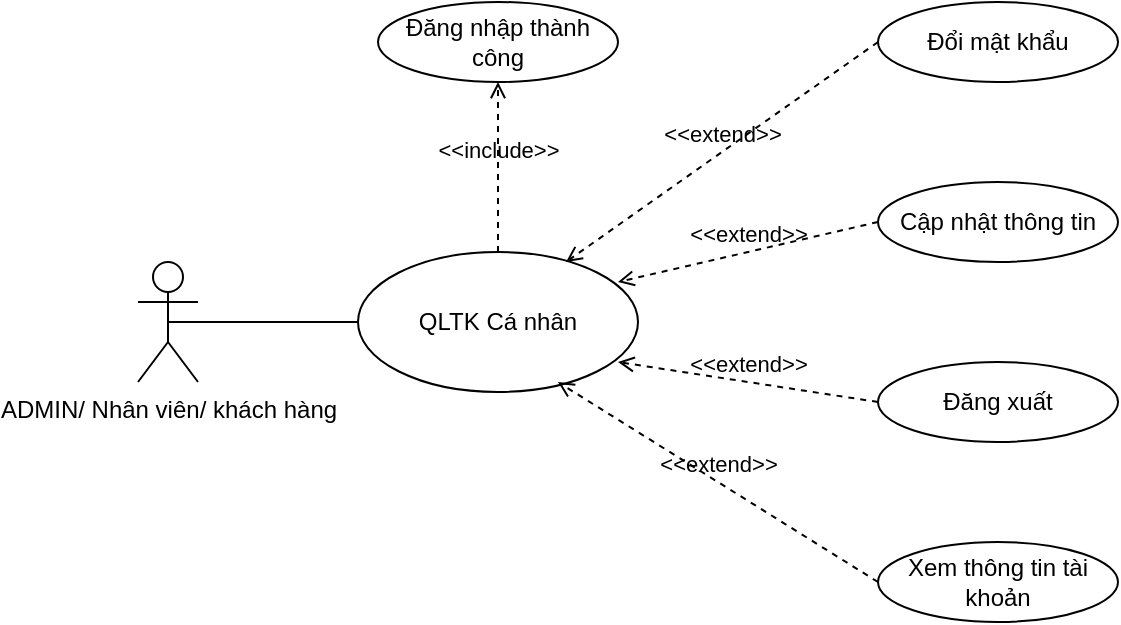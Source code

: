 <mxfile version="22.1.0" type="device">
  <diagram name="Page-1" id="2fChxDzrTlIDAoi5HpxU">
    <mxGraphModel dx="1112" dy="465" grid="1" gridSize="10" guides="1" tooltips="1" connect="1" arrows="1" fold="1" page="1" pageScale="1" pageWidth="850" pageHeight="1100" math="0" shadow="0">
      <root>
        <mxCell id="0" />
        <mxCell id="1" parent="0" />
        <mxCell id="YCoV9VbU9ViacP934oZ1-1" value="QLTK Cá nhân" style="ellipse;whiteSpace=wrap;html=1;" parent="1" vertex="1">
          <mxGeometry x="190" y="185" width="140" height="70" as="geometry" />
        </mxCell>
        <mxCell id="YCoV9VbU9ViacP934oZ1-3" value="ADMIN/ Nhân viên/ khách hàng" style="shape=umlActor;verticalLabelPosition=bottom;verticalAlign=top;html=1;" parent="1" vertex="1">
          <mxGeometry x="80" y="190" width="30" height="60" as="geometry" />
        </mxCell>
        <mxCell id="YCoV9VbU9ViacP934oZ1-4" value="&amp;lt;&amp;lt;include&amp;gt;&amp;gt;" style="html=1;verticalAlign=bottom;labelBackgroundColor=none;endArrow=open;endFill=0;dashed=1;rounded=0;exitX=0.5;exitY=0;exitDx=0;exitDy=0;" parent="1" source="YCoV9VbU9ViacP934oZ1-1" target="YCoV9VbU9ViacP934oZ1-5" edge="1">
          <mxGeometry width="160" relative="1" as="geometry">
            <mxPoint x="340" y="240" as="sourcePoint" />
            <mxPoint x="500" y="240" as="targetPoint" />
          </mxGeometry>
        </mxCell>
        <mxCell id="YCoV9VbU9ViacP934oZ1-5" value="Đăng nhập thành công" style="ellipse;whiteSpace=wrap;html=1;" parent="1" vertex="1">
          <mxGeometry x="200" y="60" width="120" height="40" as="geometry" />
        </mxCell>
        <mxCell id="YCoV9VbU9ViacP934oZ1-6" value="" style="endArrow=none;html=1;rounded=0;exitX=0.5;exitY=0.5;exitDx=0;exitDy=0;exitPerimeter=0;entryX=0;entryY=0.5;entryDx=0;entryDy=0;" parent="1" source="YCoV9VbU9ViacP934oZ1-3" target="YCoV9VbU9ViacP934oZ1-1" edge="1">
          <mxGeometry width="50" height="50" relative="1" as="geometry">
            <mxPoint x="400" y="270" as="sourcePoint" />
            <mxPoint x="450" y="220" as="targetPoint" />
          </mxGeometry>
        </mxCell>
        <mxCell id="YCoV9VbU9ViacP934oZ1-7" value="Đổi mật khẩu" style="ellipse;whiteSpace=wrap;html=1;" parent="1" vertex="1">
          <mxGeometry x="450" y="60" width="120" height="40" as="geometry" />
        </mxCell>
        <mxCell id="YCoV9VbU9ViacP934oZ1-8" value="&amp;lt;&amp;lt;extend&amp;gt;&amp;gt;" style="html=1;verticalAlign=bottom;labelBackgroundColor=none;endArrow=open;endFill=0;dashed=1;rounded=0;exitX=0;exitY=0.5;exitDx=0;exitDy=0;entryX=0.743;entryY=0.071;entryDx=0;entryDy=0;entryPerimeter=0;" parent="1" source="YCoV9VbU9ViacP934oZ1-7" target="YCoV9VbU9ViacP934oZ1-1" edge="1">
          <mxGeometry width="160" relative="1" as="geometry">
            <mxPoint x="330" y="320" as="sourcePoint" />
            <mxPoint x="330" y="250" as="targetPoint" />
          </mxGeometry>
        </mxCell>
        <mxCell id="YCoV9VbU9ViacP934oZ1-9" value="Cập nhật thông tin" style="ellipse;whiteSpace=wrap;html=1;" parent="1" vertex="1">
          <mxGeometry x="450" y="150" width="120" height="40" as="geometry" />
        </mxCell>
        <mxCell id="YCoV9VbU9ViacP934oZ1-10" value="Đăng xuất" style="ellipse;whiteSpace=wrap;html=1;" parent="1" vertex="1">
          <mxGeometry x="450" y="240" width="120" height="40" as="geometry" />
        </mxCell>
        <mxCell id="YCoV9VbU9ViacP934oZ1-11" value="&amp;lt;&amp;lt;extend&amp;gt;&amp;gt;" style="html=1;verticalAlign=bottom;labelBackgroundColor=none;endArrow=open;endFill=0;dashed=1;rounded=0;exitX=0;exitY=0.5;exitDx=0;exitDy=0;" parent="1" source="YCoV9VbU9ViacP934oZ1-9" edge="1">
          <mxGeometry width="160" relative="1" as="geometry">
            <mxPoint x="440" y="150" as="sourcePoint" />
            <mxPoint x="320" y="200" as="targetPoint" />
          </mxGeometry>
        </mxCell>
        <mxCell id="YCoV9VbU9ViacP934oZ1-12" value="&amp;lt;&amp;lt;extend&amp;gt;&amp;gt;" style="html=1;verticalAlign=bottom;labelBackgroundColor=none;endArrow=open;endFill=0;dashed=1;rounded=0;exitX=0;exitY=0.5;exitDx=0;exitDy=0;" parent="1" source="YCoV9VbU9ViacP934oZ1-10" edge="1">
          <mxGeometry width="160" relative="1" as="geometry">
            <mxPoint x="460" y="160" as="sourcePoint" />
            <mxPoint x="320" y="240" as="targetPoint" />
          </mxGeometry>
        </mxCell>
        <mxCell id="K5v1l-D2k2DssHipX4JQ-1" value="Xem thông tin tài khoản" style="ellipse;whiteSpace=wrap;html=1;" parent="1" vertex="1">
          <mxGeometry x="450" y="330" width="120" height="40" as="geometry" />
        </mxCell>
        <mxCell id="K5v1l-D2k2DssHipX4JQ-2" value="&amp;lt;&amp;lt;extend&amp;gt;&amp;gt;" style="html=1;verticalAlign=bottom;labelBackgroundColor=none;endArrow=open;endFill=0;dashed=1;rounded=0;exitX=0;exitY=0.5;exitDx=0;exitDy=0;entryX=0.714;entryY=0.929;entryDx=0;entryDy=0;exitPerimeter=0;entryPerimeter=0;" parent="1" source="K5v1l-D2k2DssHipX4JQ-1" target="YCoV9VbU9ViacP934oZ1-1" edge="1">
          <mxGeometry width="160" relative="1" as="geometry">
            <mxPoint x="460" y="270" as="sourcePoint" />
            <mxPoint x="319" y="255" as="targetPoint" />
          </mxGeometry>
        </mxCell>
      </root>
    </mxGraphModel>
  </diagram>
</mxfile>
